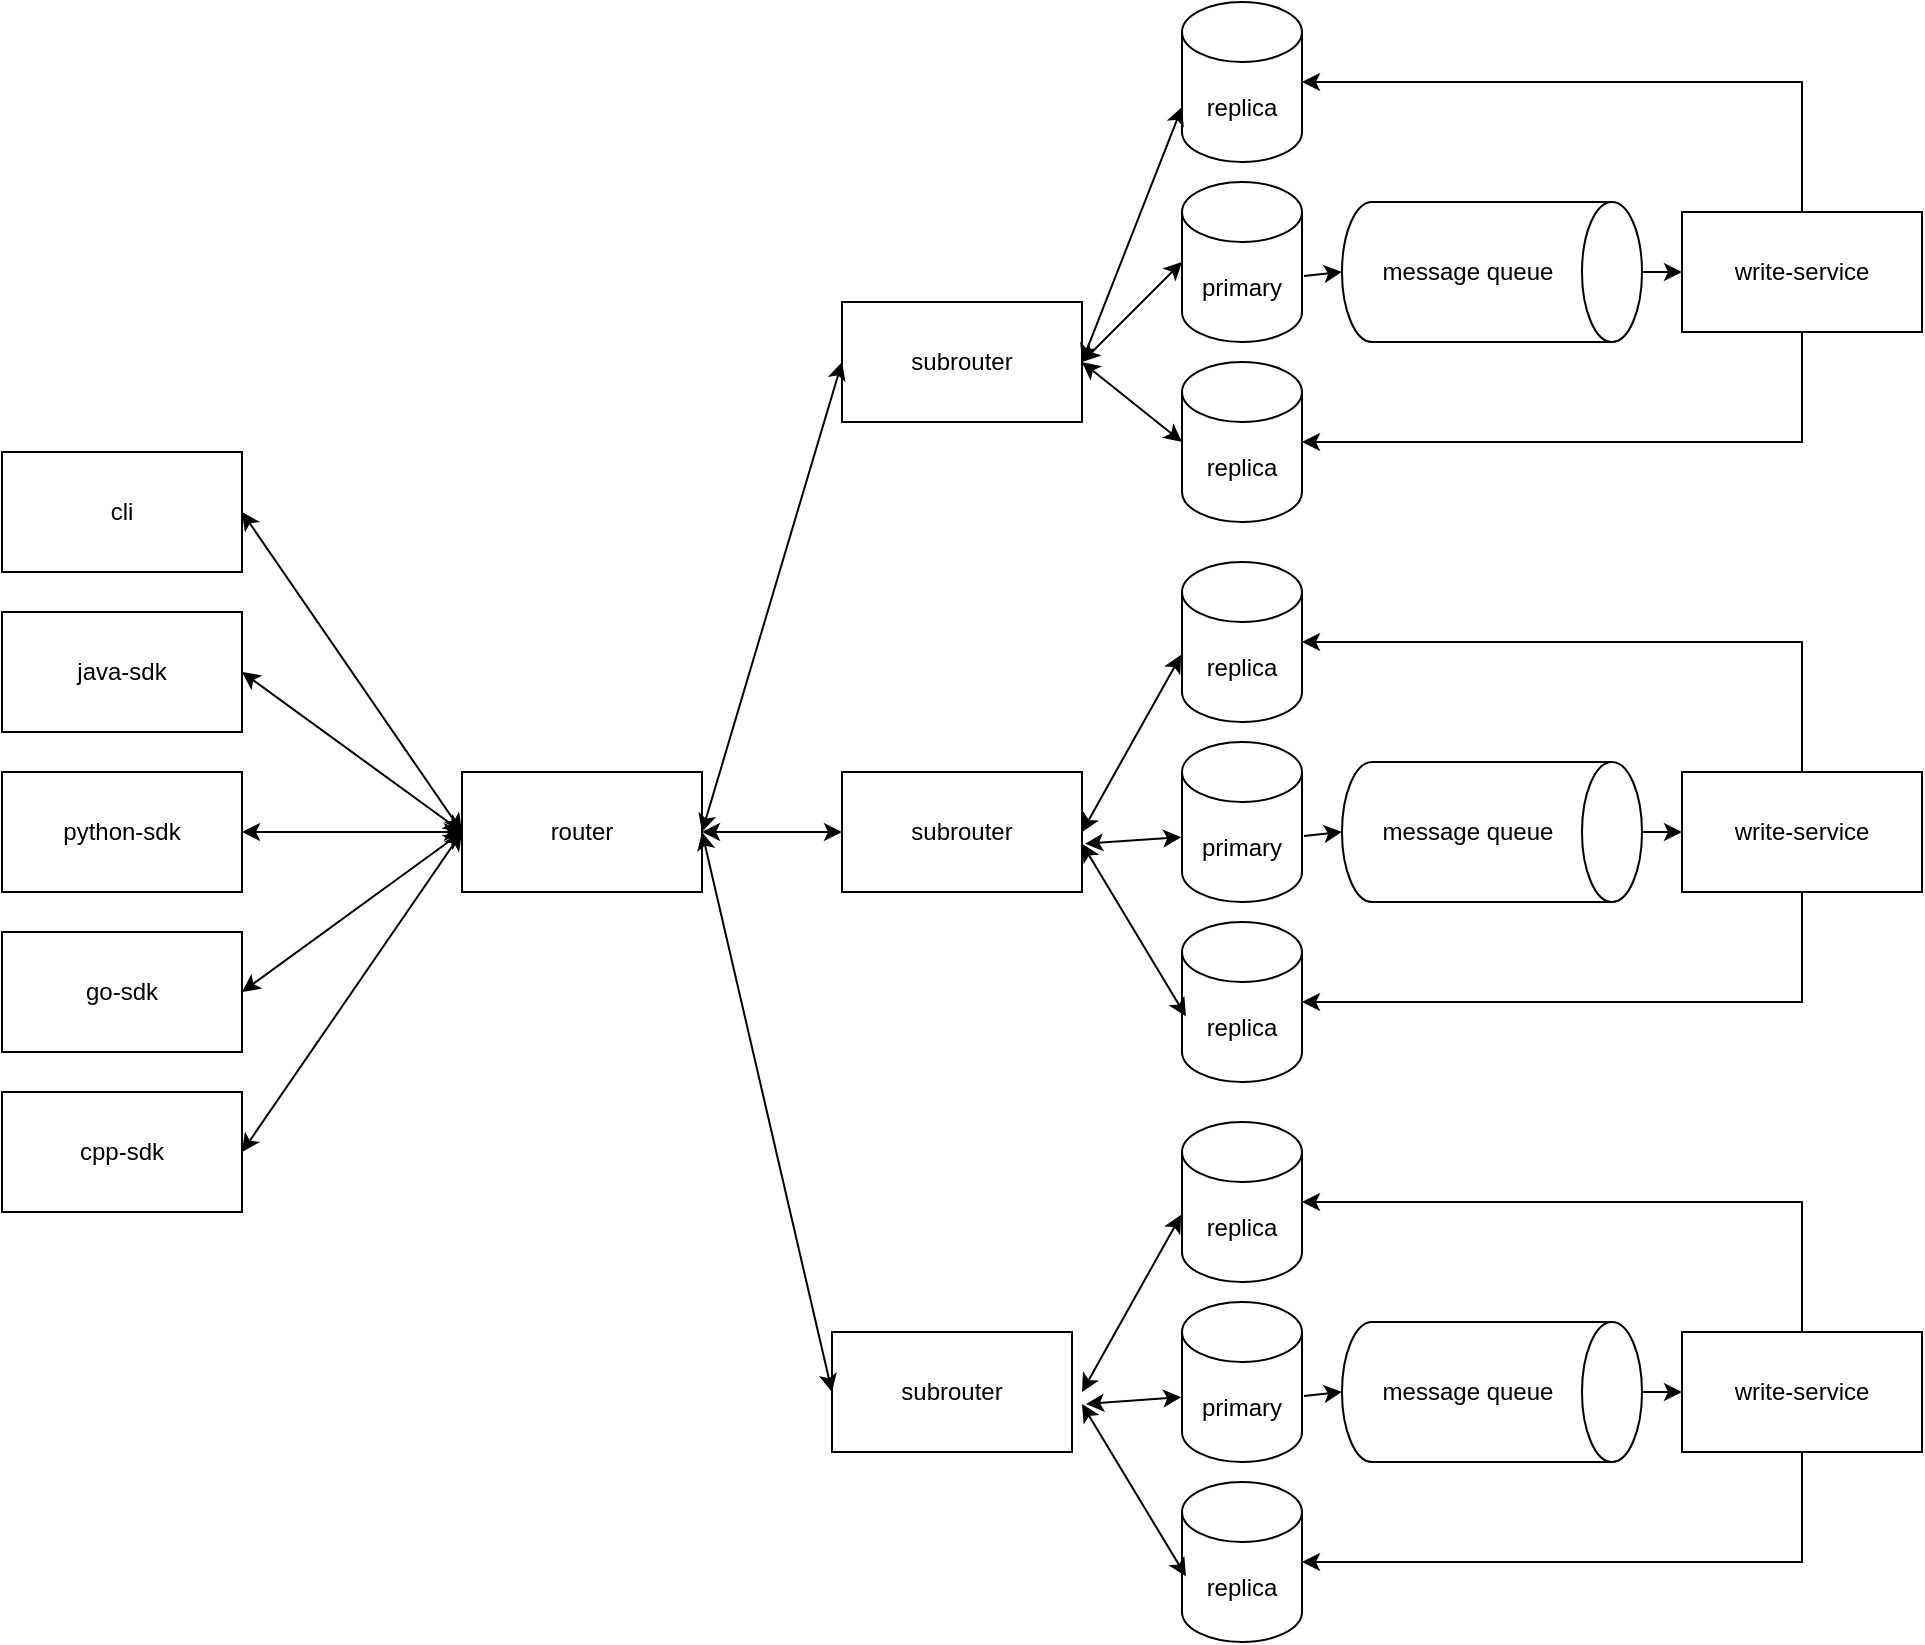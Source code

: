 <mxfile version="28.0.7">
  <diagram name="Page-1" id="FPYwkTpCpRnSG4pSkl_z">
    <mxGraphModel dx="1273" dy="1965" grid="1" gridSize="10" guides="1" tooltips="1" connect="1" arrows="1" fold="1" page="1" pageScale="1" pageWidth="850" pageHeight="1100" math="0" shadow="0">
      <root>
        <mxCell id="0" />
        <mxCell id="1" parent="0" />
        <mxCell id="vtjO4Fiq_EEoXAfoMhhM-1" value="router" style="whiteSpace=wrap;html=1;" parent="1" vertex="1">
          <mxGeometry x="600" y="-5" width="120" height="60" as="geometry" />
        </mxCell>
        <mxCell id="vtjO4Fiq_EEoXAfoMhhM-3" value="primary" style="shape=cylinder3;whiteSpace=wrap;html=1;boundedLbl=1;backgroundOutline=1;size=15;" parent="1" vertex="1">
          <mxGeometry x="960" y="-300" width="60" height="80" as="geometry" />
        </mxCell>
        <mxCell id="vtjO4Fiq_EEoXAfoMhhM-4" value="replica" style="shape=cylinder3;whiteSpace=wrap;html=1;boundedLbl=1;backgroundOutline=1;size=15;" parent="1" vertex="1">
          <mxGeometry x="960" y="-210" width="60" height="80" as="geometry" />
        </mxCell>
        <mxCell id="vtjO4Fiq_EEoXAfoMhhM-5" value="replica" style="shape=cylinder3;whiteSpace=wrap;html=1;boundedLbl=1;backgroundOutline=1;size=15;" parent="1" vertex="1">
          <mxGeometry x="960" y="-390" width="60" height="80" as="geometry" />
        </mxCell>
        <mxCell id="vtjO4Fiq_EEoXAfoMhhM-9" value="cli" style="whiteSpace=wrap;html=1;" parent="1" vertex="1">
          <mxGeometry x="370" y="-165" width="120" height="60" as="geometry" />
        </mxCell>
        <mxCell id="vtjO4Fiq_EEoXAfoMhhM-10" value="java-sdk" style="whiteSpace=wrap;html=1;" parent="1" vertex="1">
          <mxGeometry x="370" y="-85" width="120" height="60" as="geometry" />
        </mxCell>
        <mxCell id="vtjO4Fiq_EEoXAfoMhhM-11" value="python-sdk" style="whiteSpace=wrap;html=1;" parent="1" vertex="1">
          <mxGeometry x="370" y="-5" width="120" height="60" as="geometry" />
        </mxCell>
        <mxCell id="vtjO4Fiq_EEoXAfoMhhM-12" value="go-sdk" style="whiteSpace=wrap;html=1;" parent="1" vertex="1">
          <mxGeometry x="370" y="75" width="120" height="60" as="geometry" />
        </mxCell>
        <mxCell id="vtjO4Fiq_EEoXAfoMhhM-13" value="cpp-sdk" style="whiteSpace=wrap;html=1;" parent="1" vertex="1">
          <mxGeometry x="370" y="155" width="120" height="60" as="geometry" />
        </mxCell>
        <mxCell id="vtjO4Fiq_EEoXAfoMhhM-15" value="" style="endArrow=classic;startArrow=classic;html=1;rounded=0;exitX=1;exitY=0.5;exitDx=0;exitDy=0;entryX=0;entryY=0.5;entryDx=0;entryDy=0;" parent="1" source="vtjO4Fiq_EEoXAfoMhhM-9" target="vtjO4Fiq_EEoXAfoMhhM-1" edge="1">
          <mxGeometry width="50" height="50" relative="1" as="geometry">
            <mxPoint x="650" y="55" as="sourcePoint" />
            <mxPoint x="700" y="5" as="targetPoint" />
          </mxGeometry>
        </mxCell>
        <mxCell id="vtjO4Fiq_EEoXAfoMhhM-16" value="" style="endArrow=classic;startArrow=classic;html=1;rounded=0;exitX=1;exitY=0.5;exitDx=0;exitDy=0;" parent="1" source="vtjO4Fiq_EEoXAfoMhhM-10" edge="1">
          <mxGeometry width="50" height="50" relative="1" as="geometry">
            <mxPoint x="520" y="-145" as="sourcePoint" />
            <mxPoint x="600" y="25" as="targetPoint" />
          </mxGeometry>
        </mxCell>
        <mxCell id="vtjO4Fiq_EEoXAfoMhhM-17" value="" style="endArrow=classic;startArrow=classic;html=1;rounded=0;exitX=1;exitY=0.5;exitDx=0;exitDy=0;" parent="1" source="vtjO4Fiq_EEoXAfoMhhM-11" edge="1">
          <mxGeometry width="50" height="50" relative="1" as="geometry">
            <mxPoint x="530" y="-65" as="sourcePoint" />
            <mxPoint x="600" y="25" as="targetPoint" />
          </mxGeometry>
        </mxCell>
        <mxCell id="vtjO4Fiq_EEoXAfoMhhM-18" value="" style="endArrow=classic;startArrow=classic;html=1;rounded=0;exitX=1;exitY=0.5;exitDx=0;exitDy=0;entryX=0;entryY=0.5;entryDx=0;entryDy=0;" parent="1" source="vtjO4Fiq_EEoXAfoMhhM-12" target="vtjO4Fiq_EEoXAfoMhhM-1" edge="1">
          <mxGeometry width="50" height="50" relative="1" as="geometry">
            <mxPoint x="540" y="5" as="sourcePoint" />
            <mxPoint x="650" y="45" as="targetPoint" />
          </mxGeometry>
        </mxCell>
        <mxCell id="vtjO4Fiq_EEoXAfoMhhM-19" value="" style="endArrow=classic;startArrow=classic;html=1;rounded=0;exitX=1;exitY=0.5;exitDx=0;exitDy=0;entryX=0;entryY=0.5;entryDx=0;entryDy=0;" parent="1" source="vtjO4Fiq_EEoXAfoMhhM-13" target="vtjO4Fiq_EEoXAfoMhhM-1" edge="1">
          <mxGeometry width="50" height="50" relative="1" as="geometry">
            <mxPoint x="550" y="95" as="sourcePoint" />
            <mxPoint x="660" y="55" as="targetPoint" />
          </mxGeometry>
        </mxCell>
        <mxCell id="KWuHYRQMg_IsX-tZYb9b-1" value="subrouter" style="whiteSpace=wrap;html=1;" vertex="1" parent="1">
          <mxGeometry x="790" y="-240" width="120" height="60" as="geometry" />
        </mxCell>
        <mxCell id="KWuHYRQMg_IsX-tZYb9b-2" value="subrouter" style="whiteSpace=wrap;html=1;" vertex="1" parent="1">
          <mxGeometry x="790" y="-5" width="120" height="60" as="geometry" />
        </mxCell>
        <mxCell id="KWuHYRQMg_IsX-tZYb9b-3" value="subrouter" style="whiteSpace=wrap;html=1;" vertex="1" parent="1">
          <mxGeometry x="785" y="275" width="120" height="60" as="geometry" />
        </mxCell>
        <mxCell id="KWuHYRQMg_IsX-tZYb9b-5" value="" style="endArrow=classic;startArrow=classic;html=1;rounded=0;exitX=1;exitY=0.5;exitDx=0;exitDy=0;entryX=0;entryY=0.5;entryDx=0;entryDy=0;" edge="1" parent="1" source="vtjO4Fiq_EEoXAfoMhhM-1" target="KWuHYRQMg_IsX-tZYb9b-1">
          <mxGeometry width="50" height="50" relative="1" as="geometry">
            <mxPoint x="820" y="30" as="sourcePoint" />
            <mxPoint x="870" y="-20" as="targetPoint" />
          </mxGeometry>
        </mxCell>
        <mxCell id="KWuHYRQMg_IsX-tZYb9b-6" value="" style="endArrow=classic;startArrow=classic;html=1;rounded=0;exitX=1;exitY=0.5;exitDx=0;exitDy=0;" edge="1" parent="1" source="vtjO4Fiq_EEoXAfoMhhM-1">
          <mxGeometry width="50" height="50" relative="1" as="geometry">
            <mxPoint x="720" y="25" as="sourcePoint" />
            <mxPoint x="790" y="25" as="targetPoint" />
          </mxGeometry>
        </mxCell>
        <mxCell id="KWuHYRQMg_IsX-tZYb9b-7" value="" style="endArrow=classic;startArrow=classic;html=1;rounded=0;entryX=0;entryY=0.5;entryDx=0;entryDy=0;exitX=1;exitY=0.5;exitDx=0;exitDy=0;" edge="1" parent="1" source="vtjO4Fiq_EEoXAfoMhhM-1" target="KWuHYRQMg_IsX-tZYb9b-3">
          <mxGeometry width="50" height="50" relative="1" as="geometry">
            <mxPoint x="720" y="25" as="sourcePoint" />
            <mxPoint x="830" y="45" as="targetPoint" />
          </mxGeometry>
        </mxCell>
        <mxCell id="KWuHYRQMg_IsX-tZYb9b-8" value="message queue" style="shape=cylinder3;whiteSpace=wrap;html=1;boundedLbl=1;backgroundOutline=1;size=15;direction=south;" vertex="1" parent="1">
          <mxGeometry x="1040" y="-290" width="150" height="70" as="geometry" />
        </mxCell>
        <mxCell id="KWuHYRQMg_IsX-tZYb9b-9" value="" style="endArrow=classic;startArrow=classic;html=1;rounded=0;entryX=0;entryY=0.5;entryDx=0;entryDy=0;entryPerimeter=0;exitX=1;exitY=0.5;exitDx=0;exitDy=0;" edge="1" parent="1" source="KWuHYRQMg_IsX-tZYb9b-1" target="vtjO4Fiq_EEoXAfoMhhM-3">
          <mxGeometry width="50" height="50" relative="1" as="geometry">
            <mxPoint x="850" y="-80" as="sourcePoint" />
            <mxPoint x="900" y="-130" as="targetPoint" />
          </mxGeometry>
        </mxCell>
        <mxCell id="KWuHYRQMg_IsX-tZYb9b-10" value="" style="endArrow=classic;startArrow=classic;html=1;rounded=0;entryX=0;entryY=0.5;entryDx=0;entryDy=0;entryPerimeter=0;exitX=1;exitY=0.5;exitDx=0;exitDy=0;" edge="1" parent="1" source="KWuHYRQMg_IsX-tZYb9b-1" target="vtjO4Fiq_EEoXAfoMhhM-4">
          <mxGeometry width="50" height="50" relative="1" as="geometry">
            <mxPoint x="930" y="-170" as="sourcePoint" />
            <mxPoint x="1130" y="-320" as="targetPoint" />
          </mxGeometry>
        </mxCell>
        <mxCell id="KWuHYRQMg_IsX-tZYb9b-11" value="" style="endArrow=classic;startArrow=classic;html=1;rounded=0;entryX=0;entryY=0;entryDx=0;entryDy=52.5;entryPerimeter=0;exitX=1;exitY=0.5;exitDx=0;exitDy=0;" edge="1" parent="1" source="KWuHYRQMg_IsX-tZYb9b-1" target="vtjO4Fiq_EEoXAfoMhhM-5">
          <mxGeometry width="50" height="50" relative="1" as="geometry">
            <mxPoint x="850" y="-80" as="sourcePoint" />
            <mxPoint x="900" y="-130" as="targetPoint" />
          </mxGeometry>
        </mxCell>
        <mxCell id="KWuHYRQMg_IsX-tZYb9b-14" value="" style="endArrow=classic;html=1;rounded=0;entryX=0.5;entryY=1;entryDx=0;entryDy=0;entryPerimeter=0;exitX=1.017;exitY=0.588;exitDx=0;exitDy=0;exitPerimeter=0;" edge="1" parent="1" source="vtjO4Fiq_EEoXAfoMhhM-3" target="KWuHYRQMg_IsX-tZYb9b-8">
          <mxGeometry width="50" height="50" relative="1" as="geometry">
            <mxPoint x="800" y="-130" as="sourcePoint" />
            <mxPoint x="850" y="-180" as="targetPoint" />
          </mxGeometry>
        </mxCell>
        <mxCell id="KWuHYRQMg_IsX-tZYb9b-15" value="" style="endArrow=classic;html=1;rounded=0;exitX=0.5;exitY=0;exitDx=0;exitDy=0;exitPerimeter=0;entryX=0;entryY=0.5;entryDx=0;entryDy=0;" edge="1" parent="1" source="KWuHYRQMg_IsX-tZYb9b-8" target="KWuHYRQMg_IsX-tZYb9b-16">
          <mxGeometry width="50" height="50" relative="1" as="geometry">
            <mxPoint x="860" y="-130" as="sourcePoint" />
            <mxPoint x="1330" y="-255" as="targetPoint" />
          </mxGeometry>
        </mxCell>
        <mxCell id="KWuHYRQMg_IsX-tZYb9b-16" value="write-service" style="whiteSpace=wrap;html=1;" vertex="1" parent="1">
          <mxGeometry x="1210" y="-285" width="120" height="60" as="geometry" />
        </mxCell>
        <mxCell id="KWuHYRQMg_IsX-tZYb9b-18" style="edgeStyle=orthogonalEdgeStyle;rounded=0;orthogonalLoop=1;jettySize=auto;html=1;exitX=0.5;exitY=1;exitDx=0;exitDy=0;entryX=1;entryY=0.5;entryDx=0;entryDy=0;entryPerimeter=0;" edge="1" parent="1" source="KWuHYRQMg_IsX-tZYb9b-16" target="vtjO4Fiq_EEoXAfoMhhM-4">
          <mxGeometry relative="1" as="geometry" />
        </mxCell>
        <mxCell id="KWuHYRQMg_IsX-tZYb9b-19" style="edgeStyle=orthogonalEdgeStyle;rounded=0;orthogonalLoop=1;jettySize=auto;html=1;exitX=0.5;exitY=0;exitDx=0;exitDy=0;entryX=1;entryY=0.5;entryDx=0;entryDy=0;entryPerimeter=0;" edge="1" parent="1" source="KWuHYRQMg_IsX-tZYb9b-16" target="vtjO4Fiq_EEoXAfoMhhM-5">
          <mxGeometry relative="1" as="geometry" />
        </mxCell>
        <mxCell id="KWuHYRQMg_IsX-tZYb9b-20" value="primary" style="shape=cylinder3;whiteSpace=wrap;html=1;boundedLbl=1;backgroundOutline=1;size=15;" vertex="1" parent="1">
          <mxGeometry x="960" y="-20" width="60" height="80" as="geometry" />
        </mxCell>
        <mxCell id="KWuHYRQMg_IsX-tZYb9b-21" value="replica" style="shape=cylinder3;whiteSpace=wrap;html=1;boundedLbl=1;backgroundOutline=1;size=15;" vertex="1" parent="1">
          <mxGeometry x="960" y="70" width="60" height="80" as="geometry" />
        </mxCell>
        <mxCell id="KWuHYRQMg_IsX-tZYb9b-22" value="replica" style="shape=cylinder3;whiteSpace=wrap;html=1;boundedLbl=1;backgroundOutline=1;size=15;" vertex="1" parent="1">
          <mxGeometry x="960" y="-110" width="60" height="80" as="geometry" />
        </mxCell>
        <mxCell id="KWuHYRQMg_IsX-tZYb9b-23" value="message queue" style="shape=cylinder3;whiteSpace=wrap;html=1;boundedLbl=1;backgroundOutline=1;size=15;direction=south;" vertex="1" parent="1">
          <mxGeometry x="1040" y="-10" width="150" height="70" as="geometry" />
        </mxCell>
        <mxCell id="KWuHYRQMg_IsX-tZYb9b-24" value="" style="endArrow=classic;html=1;rounded=0;entryX=0.5;entryY=1;entryDx=0;entryDy=0;entryPerimeter=0;exitX=1.017;exitY=0.588;exitDx=0;exitDy=0;exitPerimeter=0;" edge="1" parent="1" source="KWuHYRQMg_IsX-tZYb9b-20" target="KWuHYRQMg_IsX-tZYb9b-23">
          <mxGeometry width="50" height="50" relative="1" as="geometry">
            <mxPoint x="800" y="150" as="sourcePoint" />
            <mxPoint x="850" y="100" as="targetPoint" />
          </mxGeometry>
        </mxCell>
        <mxCell id="KWuHYRQMg_IsX-tZYb9b-25" value="" style="endArrow=classic;html=1;rounded=0;exitX=0.5;exitY=0;exitDx=0;exitDy=0;exitPerimeter=0;entryX=0;entryY=0.5;entryDx=0;entryDy=0;" edge="1" parent="1" source="KWuHYRQMg_IsX-tZYb9b-23" target="KWuHYRQMg_IsX-tZYb9b-26">
          <mxGeometry width="50" height="50" relative="1" as="geometry">
            <mxPoint x="860" y="150" as="sourcePoint" />
            <mxPoint x="1330" y="25" as="targetPoint" />
          </mxGeometry>
        </mxCell>
        <mxCell id="KWuHYRQMg_IsX-tZYb9b-26" value="write-service" style="whiteSpace=wrap;html=1;" vertex="1" parent="1">
          <mxGeometry x="1210" y="-5" width="120" height="60" as="geometry" />
        </mxCell>
        <mxCell id="KWuHYRQMg_IsX-tZYb9b-27" style="edgeStyle=orthogonalEdgeStyle;rounded=0;orthogonalLoop=1;jettySize=auto;html=1;exitX=0.5;exitY=1;exitDx=0;exitDy=0;entryX=1;entryY=0.5;entryDx=0;entryDy=0;entryPerimeter=0;" edge="1" parent="1" source="KWuHYRQMg_IsX-tZYb9b-26" target="KWuHYRQMg_IsX-tZYb9b-21">
          <mxGeometry relative="1" as="geometry" />
        </mxCell>
        <mxCell id="KWuHYRQMg_IsX-tZYb9b-28" style="edgeStyle=orthogonalEdgeStyle;rounded=0;orthogonalLoop=1;jettySize=auto;html=1;exitX=0.5;exitY=0;exitDx=0;exitDy=0;entryX=1;entryY=0.5;entryDx=0;entryDy=0;entryPerimeter=0;" edge="1" parent="1" source="KWuHYRQMg_IsX-tZYb9b-26" target="KWuHYRQMg_IsX-tZYb9b-22">
          <mxGeometry relative="1" as="geometry" />
        </mxCell>
        <mxCell id="KWuHYRQMg_IsX-tZYb9b-30" value="" style="endArrow=classic;startArrow=classic;html=1;rounded=0;entryX=-0.007;entryY=0.595;entryDx=0;entryDy=0;entryPerimeter=0;exitX=1.013;exitY=0.597;exitDx=0;exitDy=0;exitPerimeter=0;" edge="1" parent="1" source="KWuHYRQMg_IsX-tZYb9b-2" target="KWuHYRQMg_IsX-tZYb9b-20">
          <mxGeometry width="50" height="50" relative="1" as="geometry">
            <mxPoint x="790" y="50" as="sourcePoint" />
            <mxPoint x="840" as="targetPoint" />
          </mxGeometry>
        </mxCell>
        <mxCell id="KWuHYRQMg_IsX-tZYb9b-31" value="" style="endArrow=classic;startArrow=classic;html=1;rounded=0;entryX=-0.007;entryY=0.58;entryDx=0;entryDy=0;entryPerimeter=0;exitX=1;exitY=0.5;exitDx=0;exitDy=0;" edge="1" parent="1" source="KWuHYRQMg_IsX-tZYb9b-2" target="KWuHYRQMg_IsX-tZYb9b-22">
          <mxGeometry width="50" height="50" relative="1" as="geometry">
            <mxPoint x="790" y="50" as="sourcePoint" />
            <mxPoint x="840" as="targetPoint" />
          </mxGeometry>
        </mxCell>
        <mxCell id="KWuHYRQMg_IsX-tZYb9b-32" value="" style="endArrow=classic;startArrow=classic;html=1;rounded=0;entryX=0.033;entryY=0.59;entryDx=0;entryDy=0;entryPerimeter=0;exitX=1;exitY=0.597;exitDx=0;exitDy=0;exitPerimeter=0;" edge="1" parent="1" source="KWuHYRQMg_IsX-tZYb9b-2" target="KWuHYRQMg_IsX-tZYb9b-21">
          <mxGeometry width="50" height="50" relative="1" as="geometry">
            <mxPoint x="790" y="50" as="sourcePoint" />
            <mxPoint x="840" as="targetPoint" />
          </mxGeometry>
        </mxCell>
        <mxCell id="KWuHYRQMg_IsX-tZYb9b-33" value="primary" style="shape=cylinder3;whiteSpace=wrap;html=1;boundedLbl=1;backgroundOutline=1;size=15;" vertex="1" parent="1">
          <mxGeometry x="960" y="260" width="60" height="80" as="geometry" />
        </mxCell>
        <mxCell id="KWuHYRQMg_IsX-tZYb9b-34" value="replica" style="shape=cylinder3;whiteSpace=wrap;html=1;boundedLbl=1;backgroundOutline=1;size=15;" vertex="1" parent="1">
          <mxGeometry x="960" y="350" width="60" height="80" as="geometry" />
        </mxCell>
        <mxCell id="KWuHYRQMg_IsX-tZYb9b-35" value="replica" style="shape=cylinder3;whiteSpace=wrap;html=1;boundedLbl=1;backgroundOutline=1;size=15;" vertex="1" parent="1">
          <mxGeometry x="960" y="170" width="60" height="80" as="geometry" />
        </mxCell>
        <mxCell id="KWuHYRQMg_IsX-tZYb9b-36" value="message queue" style="shape=cylinder3;whiteSpace=wrap;html=1;boundedLbl=1;backgroundOutline=1;size=15;direction=south;" vertex="1" parent="1">
          <mxGeometry x="1040" y="270" width="150" height="70" as="geometry" />
        </mxCell>
        <mxCell id="KWuHYRQMg_IsX-tZYb9b-37" value="" style="endArrow=classic;html=1;rounded=0;entryX=0.5;entryY=1;entryDx=0;entryDy=0;entryPerimeter=0;exitX=1.017;exitY=0.588;exitDx=0;exitDy=0;exitPerimeter=0;" edge="1" parent="1" source="KWuHYRQMg_IsX-tZYb9b-33" target="KWuHYRQMg_IsX-tZYb9b-36">
          <mxGeometry width="50" height="50" relative="1" as="geometry">
            <mxPoint x="800" y="430" as="sourcePoint" />
            <mxPoint x="850" y="380" as="targetPoint" />
          </mxGeometry>
        </mxCell>
        <mxCell id="KWuHYRQMg_IsX-tZYb9b-38" value="" style="endArrow=classic;html=1;rounded=0;exitX=0.5;exitY=0;exitDx=0;exitDy=0;exitPerimeter=0;entryX=0;entryY=0.5;entryDx=0;entryDy=0;" edge="1" parent="1" source="KWuHYRQMg_IsX-tZYb9b-36" target="KWuHYRQMg_IsX-tZYb9b-39">
          <mxGeometry width="50" height="50" relative="1" as="geometry">
            <mxPoint x="860" y="430" as="sourcePoint" />
            <mxPoint x="1330" y="305" as="targetPoint" />
          </mxGeometry>
        </mxCell>
        <mxCell id="KWuHYRQMg_IsX-tZYb9b-39" value="write-service" style="whiteSpace=wrap;html=1;" vertex="1" parent="1">
          <mxGeometry x="1210" y="275" width="120" height="60" as="geometry" />
        </mxCell>
        <mxCell id="KWuHYRQMg_IsX-tZYb9b-40" style="edgeStyle=orthogonalEdgeStyle;rounded=0;orthogonalLoop=1;jettySize=auto;html=1;exitX=0.5;exitY=1;exitDx=0;exitDy=0;entryX=1;entryY=0.5;entryDx=0;entryDy=0;entryPerimeter=0;" edge="1" parent="1" source="KWuHYRQMg_IsX-tZYb9b-39" target="KWuHYRQMg_IsX-tZYb9b-34">
          <mxGeometry relative="1" as="geometry" />
        </mxCell>
        <mxCell id="KWuHYRQMg_IsX-tZYb9b-41" style="edgeStyle=orthogonalEdgeStyle;rounded=0;orthogonalLoop=1;jettySize=auto;html=1;exitX=0.5;exitY=0;exitDx=0;exitDy=0;entryX=1;entryY=0.5;entryDx=0;entryDy=0;entryPerimeter=0;" edge="1" parent="1" source="KWuHYRQMg_IsX-tZYb9b-39" target="KWuHYRQMg_IsX-tZYb9b-35">
          <mxGeometry relative="1" as="geometry" />
        </mxCell>
        <mxCell id="KWuHYRQMg_IsX-tZYb9b-42" value="" style="endArrow=classic;startArrow=classic;html=1;rounded=0;entryX=-0.007;entryY=0.595;entryDx=0;entryDy=0;entryPerimeter=0;exitX=1.013;exitY=0.597;exitDx=0;exitDy=0;exitPerimeter=0;" edge="1" parent="1" target="KWuHYRQMg_IsX-tZYb9b-33">
          <mxGeometry width="50" height="50" relative="1" as="geometry">
            <mxPoint x="912" y="311" as="sourcePoint" />
            <mxPoint x="840" y="280" as="targetPoint" />
          </mxGeometry>
        </mxCell>
        <mxCell id="KWuHYRQMg_IsX-tZYb9b-43" value="" style="endArrow=classic;startArrow=classic;html=1;rounded=0;entryX=-0.007;entryY=0.58;entryDx=0;entryDy=0;entryPerimeter=0;exitX=1;exitY=0.5;exitDx=0;exitDy=0;" edge="1" parent="1" target="KWuHYRQMg_IsX-tZYb9b-35">
          <mxGeometry width="50" height="50" relative="1" as="geometry">
            <mxPoint x="910" y="305" as="sourcePoint" />
            <mxPoint x="840" y="280" as="targetPoint" />
          </mxGeometry>
        </mxCell>
        <mxCell id="KWuHYRQMg_IsX-tZYb9b-44" value="" style="endArrow=classic;startArrow=classic;html=1;rounded=0;entryX=0.033;entryY=0.59;entryDx=0;entryDy=0;entryPerimeter=0;exitX=1;exitY=0.597;exitDx=0;exitDy=0;exitPerimeter=0;" edge="1" parent="1" target="KWuHYRQMg_IsX-tZYb9b-34">
          <mxGeometry width="50" height="50" relative="1" as="geometry">
            <mxPoint x="910" y="311" as="sourcePoint" />
            <mxPoint x="840" y="280" as="targetPoint" />
          </mxGeometry>
        </mxCell>
      </root>
    </mxGraphModel>
  </diagram>
</mxfile>
